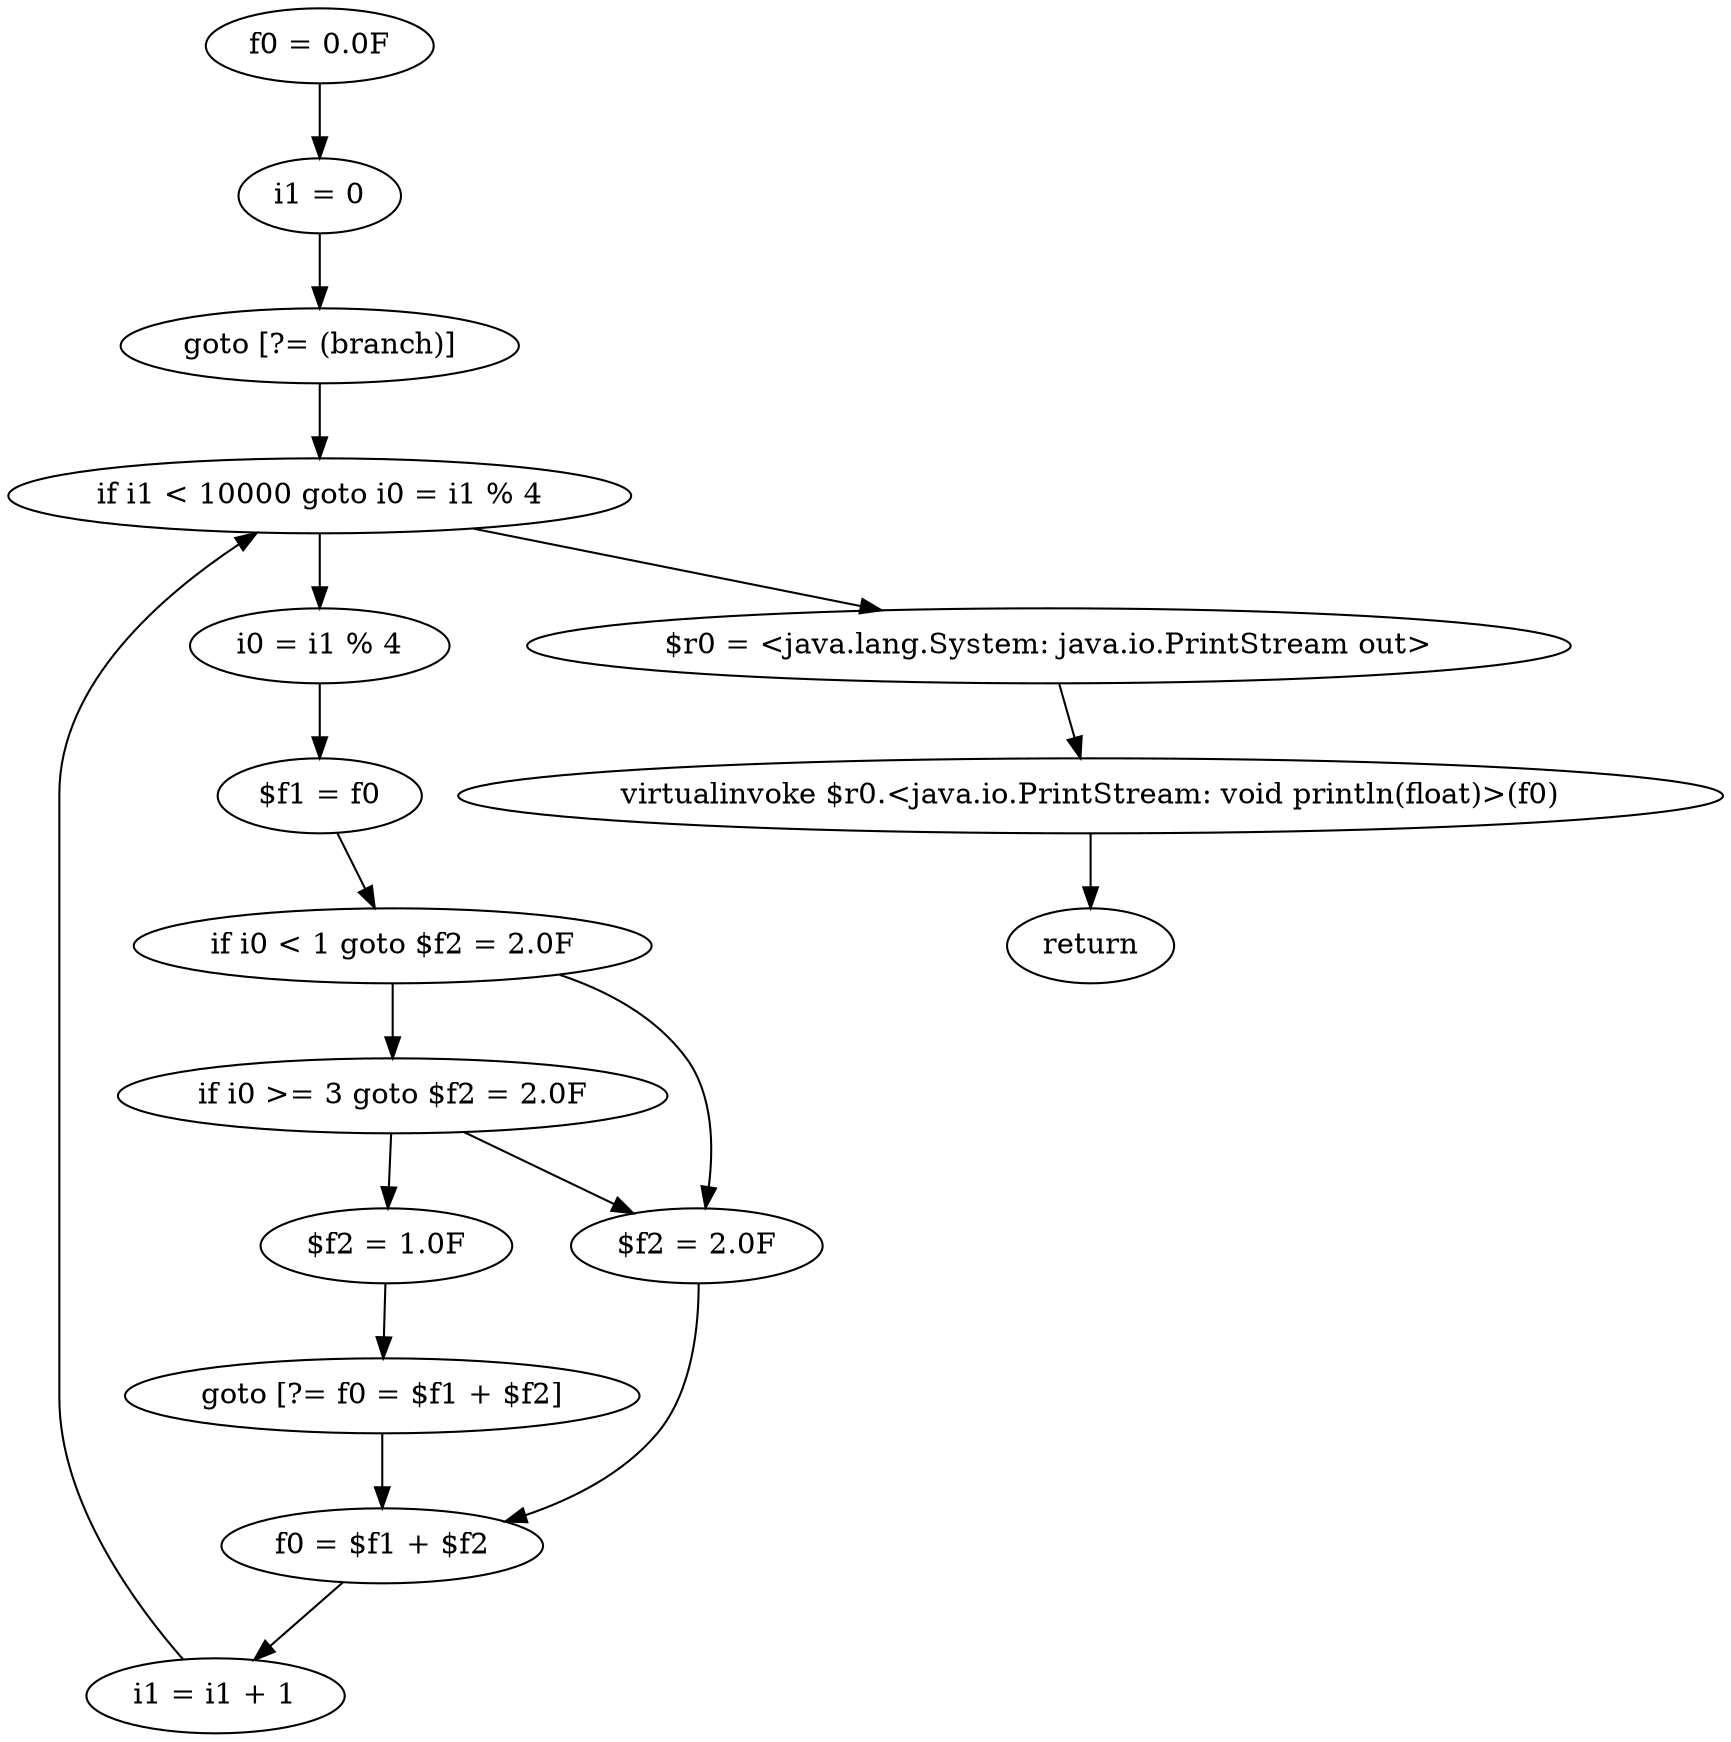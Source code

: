 digraph "unitGraph" {
    "f0 = 0.0F"
    "i1 = 0"
    "goto [?= (branch)]"
    "i0 = i1 % 4"
    "$f1 = f0"
    "if i0 < 1 goto $f2 = 2.0F"
    "if i0 >= 3 goto $f2 = 2.0F"
    "$f2 = 1.0F"
    "goto [?= f0 = $f1 + $f2]"
    "$f2 = 2.0F"
    "f0 = $f1 + $f2"
    "i1 = i1 + 1"
    "if i1 < 10000 goto i0 = i1 % 4"
    "$r0 = <java.lang.System: java.io.PrintStream out>"
    "virtualinvoke $r0.<java.io.PrintStream: void println(float)>(f0)"
    "return"
    "f0 = 0.0F"->"i1 = 0";
    "i1 = 0"->"goto [?= (branch)]";
    "goto [?= (branch)]"->"if i1 < 10000 goto i0 = i1 % 4";
    "i0 = i1 % 4"->"$f1 = f0";
    "$f1 = f0"->"if i0 < 1 goto $f2 = 2.0F";
    "if i0 < 1 goto $f2 = 2.0F"->"if i0 >= 3 goto $f2 = 2.0F";
    "if i0 < 1 goto $f2 = 2.0F"->"$f2 = 2.0F";
    "if i0 >= 3 goto $f2 = 2.0F"->"$f2 = 1.0F";
    "if i0 >= 3 goto $f2 = 2.0F"->"$f2 = 2.0F";
    "$f2 = 1.0F"->"goto [?= f0 = $f1 + $f2]";
    "goto [?= f0 = $f1 + $f2]"->"f0 = $f1 + $f2";
    "$f2 = 2.0F"->"f0 = $f1 + $f2";
    "f0 = $f1 + $f2"->"i1 = i1 + 1";
    "i1 = i1 + 1"->"if i1 < 10000 goto i0 = i1 % 4";
    "if i1 < 10000 goto i0 = i1 % 4"->"$r0 = <java.lang.System: java.io.PrintStream out>";
    "if i1 < 10000 goto i0 = i1 % 4"->"i0 = i1 % 4";
    "$r0 = <java.lang.System: java.io.PrintStream out>"->"virtualinvoke $r0.<java.io.PrintStream: void println(float)>(f0)";
    "virtualinvoke $r0.<java.io.PrintStream: void println(float)>(f0)"->"return";
}
